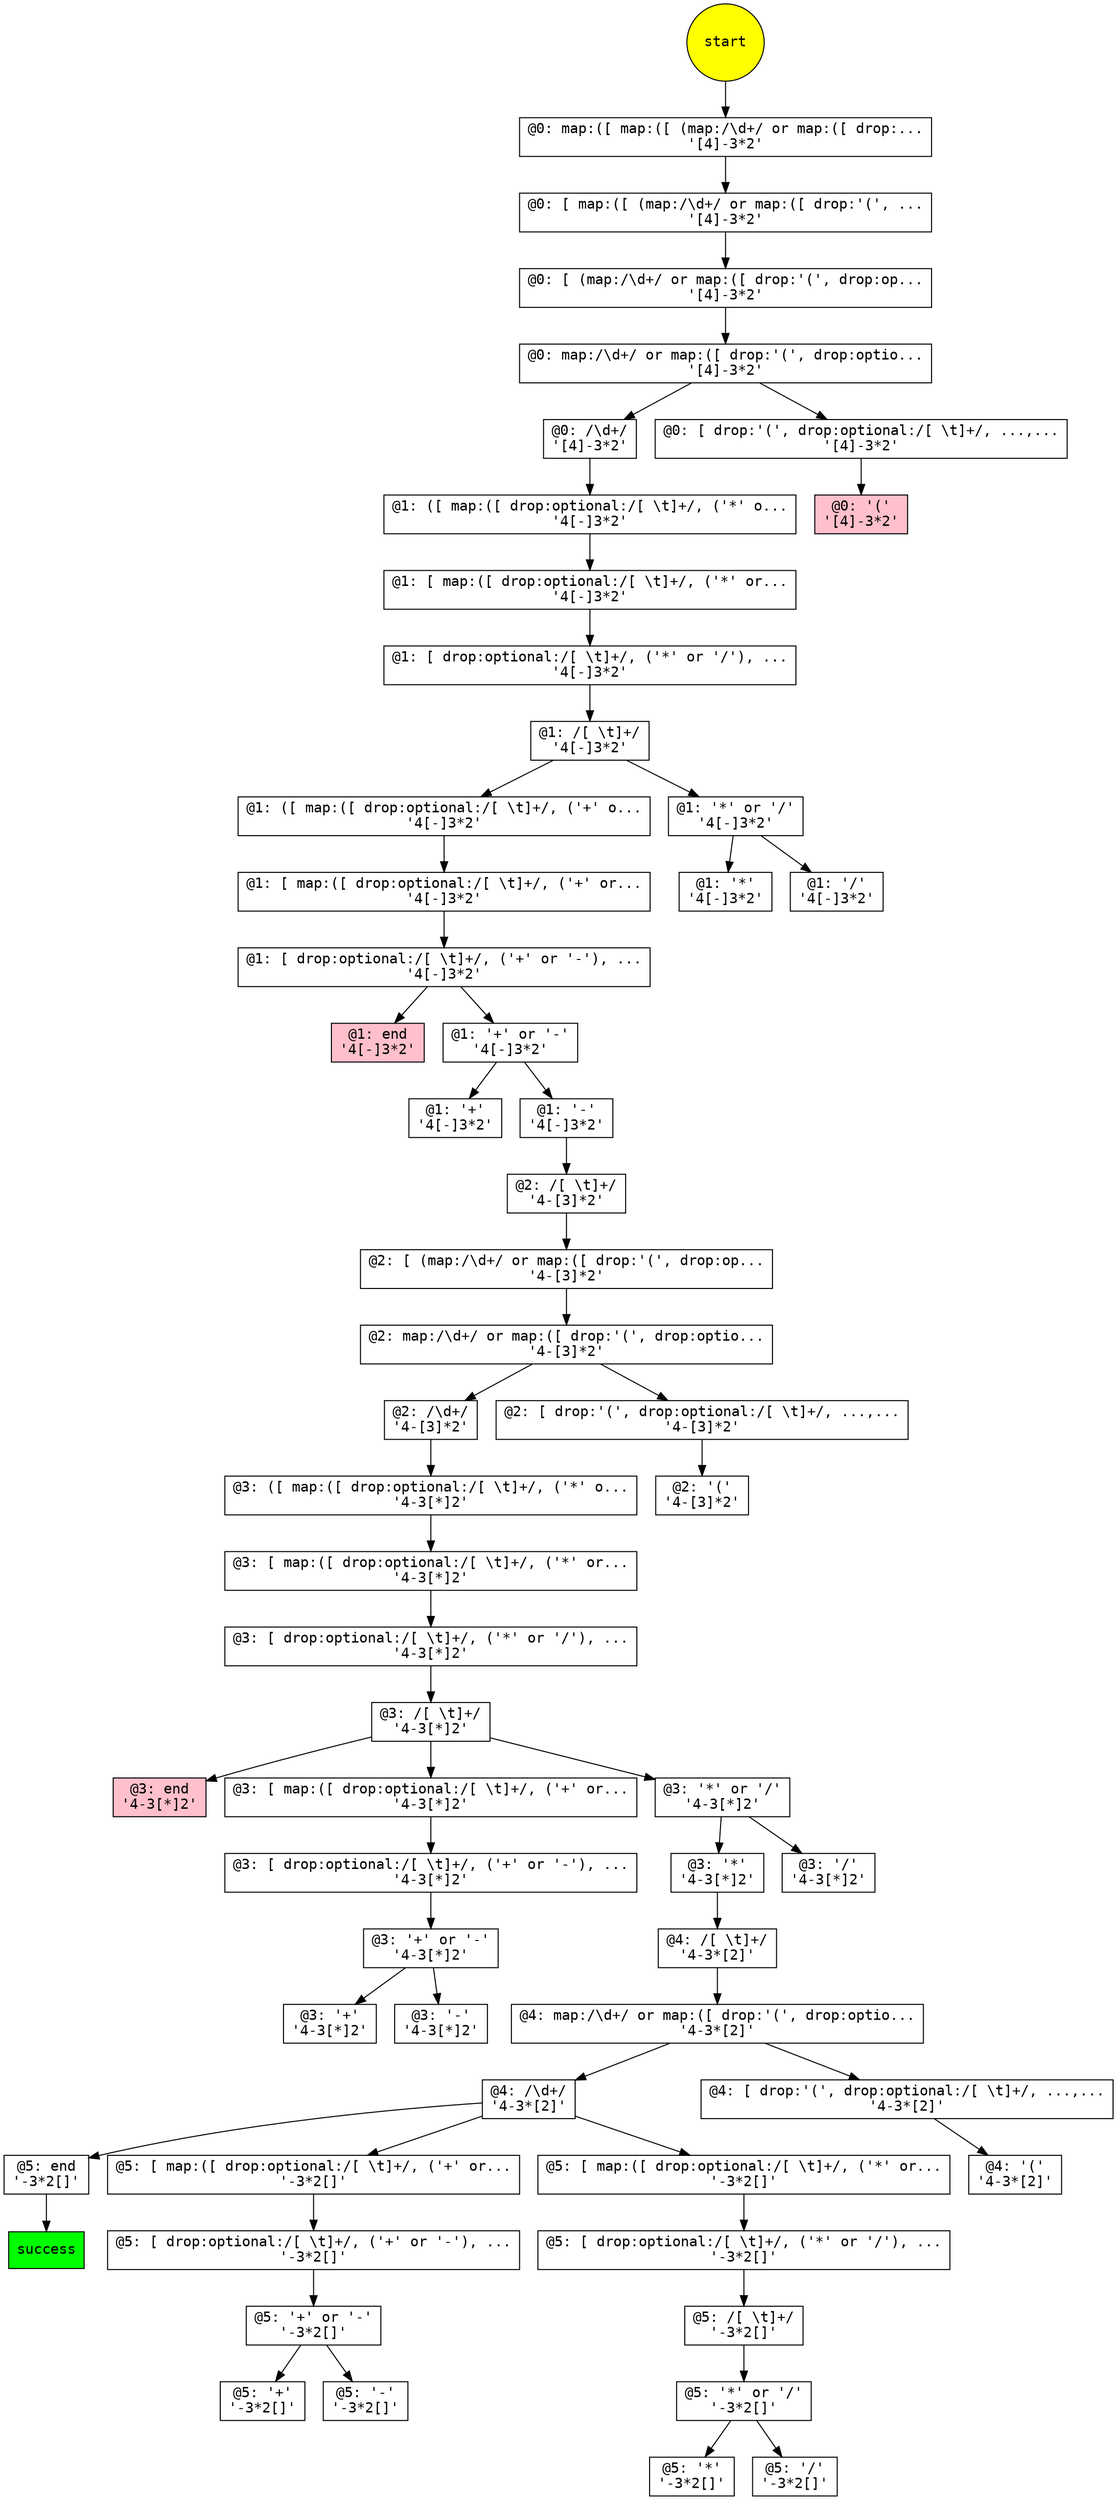 digraph packrattle {
  node [fontname=Courier];

  "start" -> "33:0";
  "18:0" -> "15:0";
  "3:0" -> "17:1";
  "17:1" -> "16:1";
  "5:1" -> "24:1";
  "5:1" -> "12:1";
  "12:1" -> "29:1";
  "12:1" -> "30:1";
  "24:1" -> "23:1";
  "21:1" -> "1:1";
  "21:1" -> "20:1";
  "20:1" -> "31:1";
  "20:1" -> "32:1";
  "18:2" -> "15:2";
  "3:2" -> "17:3";
  "17:3" -> "16:3";
  "5:3" -> "1:3";
  "5:3" -> "23:3";
  "5:3" -> "12:3";
  "12:3" -> "29:3";
  "12:3" -> "30:3";
  "5:4" -> "15:4";
  "3:4" -> "1:5";
  "3:4" -> "23:5";
  "3:4" -> "16:5";
  "5:5" -> "12:5";
  "12:5" -> "29:5";
  "12:5" -> "30:5";
  "21:3" -> "20:3";
  "20:3" -> "31:3";
  "20:3" -> "32:3";
  "21:5" -> "20:5";
  "20:5" -> "31:5";
  "20:5" -> "32:5";
  "1:5" -> "success";
  "33:0" -> "25:0";
  "25:0" -> "18:0";
  "15:0" -> "3:0";
  "15:0" -> "10:0";
  "10:0" -> "27:0";
  "16:1" -> "13:1";
  "13:1" -> "5:1";
  "23:1" -> "21:1";
  "32:1" -> "5:2";
  "5:2" -> "18:2";
  "15:2" -> "3:2";
  "15:2" -> "10:2";
  "10:2" -> "27:2";
  "16:3" -> "13:3";
  "13:3" -> "5:3";
  "29:3" -> "5:4";
  "15:4" -> "3:4";
  "15:4" -> "10:4";
  "10:4" -> "27:4";
  "16:5" -> "13:5";
  "13:5" -> "5:5";
  "23:3" -> "21:3";
  "23:5" -> "21:5";

  "33:0" [label="@0: map:([ map:([ (map:/\\d+/ or map:([ drop:...\n'[4]-3*2'", shape=rect];
  "25:0" [label="@0: [ map:([ (map:/\\d+/ or map:([ drop:'(', ...\n'[4]-3*2'", shape=rect];
  "18:0" [label="@0: [ (map:/\\d+/ or map:([ drop:'(', drop:op...\n'[4]-3*2'", shape=rect];
  "15:0" [label="@0: map:/\\d+/ or map:([ drop:'(', drop:optio...\n'[4]-3*2'", shape=rect];
  "3:0" [label="@0: /\\d+/\n'[4]-3*2'", shape=rect];
  "17:1" [label="@1: ([ map:([ drop:optional:/[ \\t]+/, ('*' o...\n'4[-]3*2'", shape=rect];
  "10:0" [label="@0: [ drop:'(', drop:optional:/[ \\t]+/, ...,...\n'[4]-3*2'", shape=rect];
  "27:0" [label="@0: '('\n'[4]-3*2'", shape=rect, style=filled, fillcolor=pink];
  "16:1" [label="@1: [ map:([ drop:optional:/[ \\t]+/, ('*' or...\n'4[-]3*2'", shape=rect];
  "13:1" [label="@1: [ drop:optional:/[ \\t]+/, ('*' or '/'), ...\n'4[-]3*2'", shape=rect];
  "5:1" [label="@1: /[ \\t]+/\n'4[-]3*2'", shape=rect];
  "24:1" [label="@1: ([ map:([ drop:optional:/[ \\t]+/, ('+' o...\n'4[-]3*2'", shape=rect];
  "12:1" [label="@1: '*' or '/'\n'4[-]3*2'", shape=rect];
  "29:1" [label="@1: '*'\n'4[-]3*2'", shape=rect];
  "30:1" [label="@1: '/'\n'4[-]3*2'", shape=rect];
  "23:1" [label="@1: [ map:([ drop:optional:/[ \\t]+/, ('+' or...\n'4[-]3*2'", shape=rect];
  "21:1" [label="@1: [ drop:optional:/[ \\t]+/, ('+' or '-'), ...\n'4[-]3*2'", shape=rect];
  "1:1" [label="@1: end\n'4[-]3*2'", shape=rect, style=filled, fillcolor=pink];
  "20:1" [label="@1: '+' or '-'\n'4[-]3*2'", shape=rect];
  "31:1" [label="@1: '+'\n'4[-]3*2'", shape=rect];
  "32:1" [label="@1: '-'\n'4[-]3*2'", shape=rect];
  "5:2" [label="@2: /[ \\t]+/\n'4-[3]*2'", shape=rect];
  "18:2" [label="@2: [ (map:/\\d+/ or map:([ drop:'(', drop:op...\n'4-[3]*2'", shape=rect];
  "15:2" [label="@2: map:/\\d+/ or map:([ drop:'(', drop:optio...\n'4-[3]*2'", shape=rect];
  "3:2" [label="@2: /\\d+/\n'4-[3]*2'", shape=rect];
  "17:3" [label="@3: ([ map:([ drop:optional:/[ \\t]+/, ('*' o...\n'4-3[*]2'", shape=rect];
  "10:2" [label="@2: [ drop:'(', drop:optional:/[ \\t]+/, ...,...\n'4-[3]*2'", shape=rect];
  "27:2" [label="@2: '('\n'4-[3]*2'", shape=rect];
  "16:3" [label="@3: [ map:([ drop:optional:/[ \\t]+/, ('*' or...\n'4-3[*]2'", shape=rect];
  "13:3" [label="@3: [ drop:optional:/[ \\t]+/, ('*' or '/'), ...\n'4-3[*]2'", shape=rect];
  "5:3" [label="@3: /[ \\t]+/\n'4-3[*]2'", shape=rect];
  "1:3" [label="@3: end\n'4-3[*]2'", shape=rect, style=filled, fillcolor=pink];
  "23:3" [label="@3: [ map:([ drop:optional:/[ \\t]+/, ('+' or...\n'4-3[*]2'", shape=rect];
  "12:3" [label="@3: '*' or '/'\n'4-3[*]2'", shape=rect];
  "29:3" [label="@3: '*'\n'4-3[*]2'", shape=rect];
  "30:3" [label="@3: '/'\n'4-3[*]2'", shape=rect];
  "5:4" [label="@4: /[ \\t]+/\n'4-3*[2]'", shape=rect];
  "15:4" [label="@4: map:/\\d+/ or map:([ drop:'(', drop:optio...\n'4-3*[2]'", shape=rect];
  "3:4" [label="@4: /\\d+/\n'4-3*[2]'", shape=rect];
  "1:5" [label="@5: end\n'-3*2[]'", shape=rect];
  "23:5" [label="@5: [ map:([ drop:optional:/[ \\t]+/, ('+' or...\n'-3*2[]'", shape=rect];
  "16:5" [label="@5: [ map:([ drop:optional:/[ \\t]+/, ('*' or...\n'-3*2[]'", shape=rect];
  "10:4" [label="@4: [ drop:'(', drop:optional:/[ \\t]+/, ...,...\n'4-3*[2]'", shape=rect];
  "27:4" [label="@4: '('\n'4-3*[2]'", shape=rect];
  "13:5" [label="@5: [ drop:optional:/[ \\t]+/, ('*' or '/'), ...\n'-3*2[]'", shape=rect];
  "5:5" [label="@5: /[ \\t]+/\n'-3*2[]'", shape=rect];
  "12:5" [label="@5: '*' or '/'\n'-3*2[]'", shape=rect];
  "29:5" [label="@5: '*'\n'-3*2[]'", shape=rect];
  "30:5" [label="@5: '/'\n'-3*2[]'", shape=rect];
  "21:3" [label="@3: [ drop:optional:/[ \\t]+/, ('+' or '-'), ...\n'4-3[*]2'", shape=rect];
  "20:3" [label="@3: '+' or '-'\n'4-3[*]2'", shape=rect];
  "31:3" [label="@3: '+'\n'4-3[*]2'", shape=rect];
  "32:3" [label="@3: '-'\n'4-3[*]2'", shape=rect];
  "21:5" [label="@5: [ drop:optional:/[ \\t]+/, ('+' or '-'), ...\n'-3*2[]'", shape=rect];
  "20:5" [label="@5: '+' or '-'\n'-3*2[]'", shape=rect];
  "31:5" [label="@5: '+'\n'-3*2[]'", shape=rect];
  "32:5" [label="@5: '-'\n'-3*2[]'", shape=rect];

  "start" [shape=circle, style=filled, fillcolor=yellow];
  "success" [shape=rect, style=filled, fillcolor=green];
}

